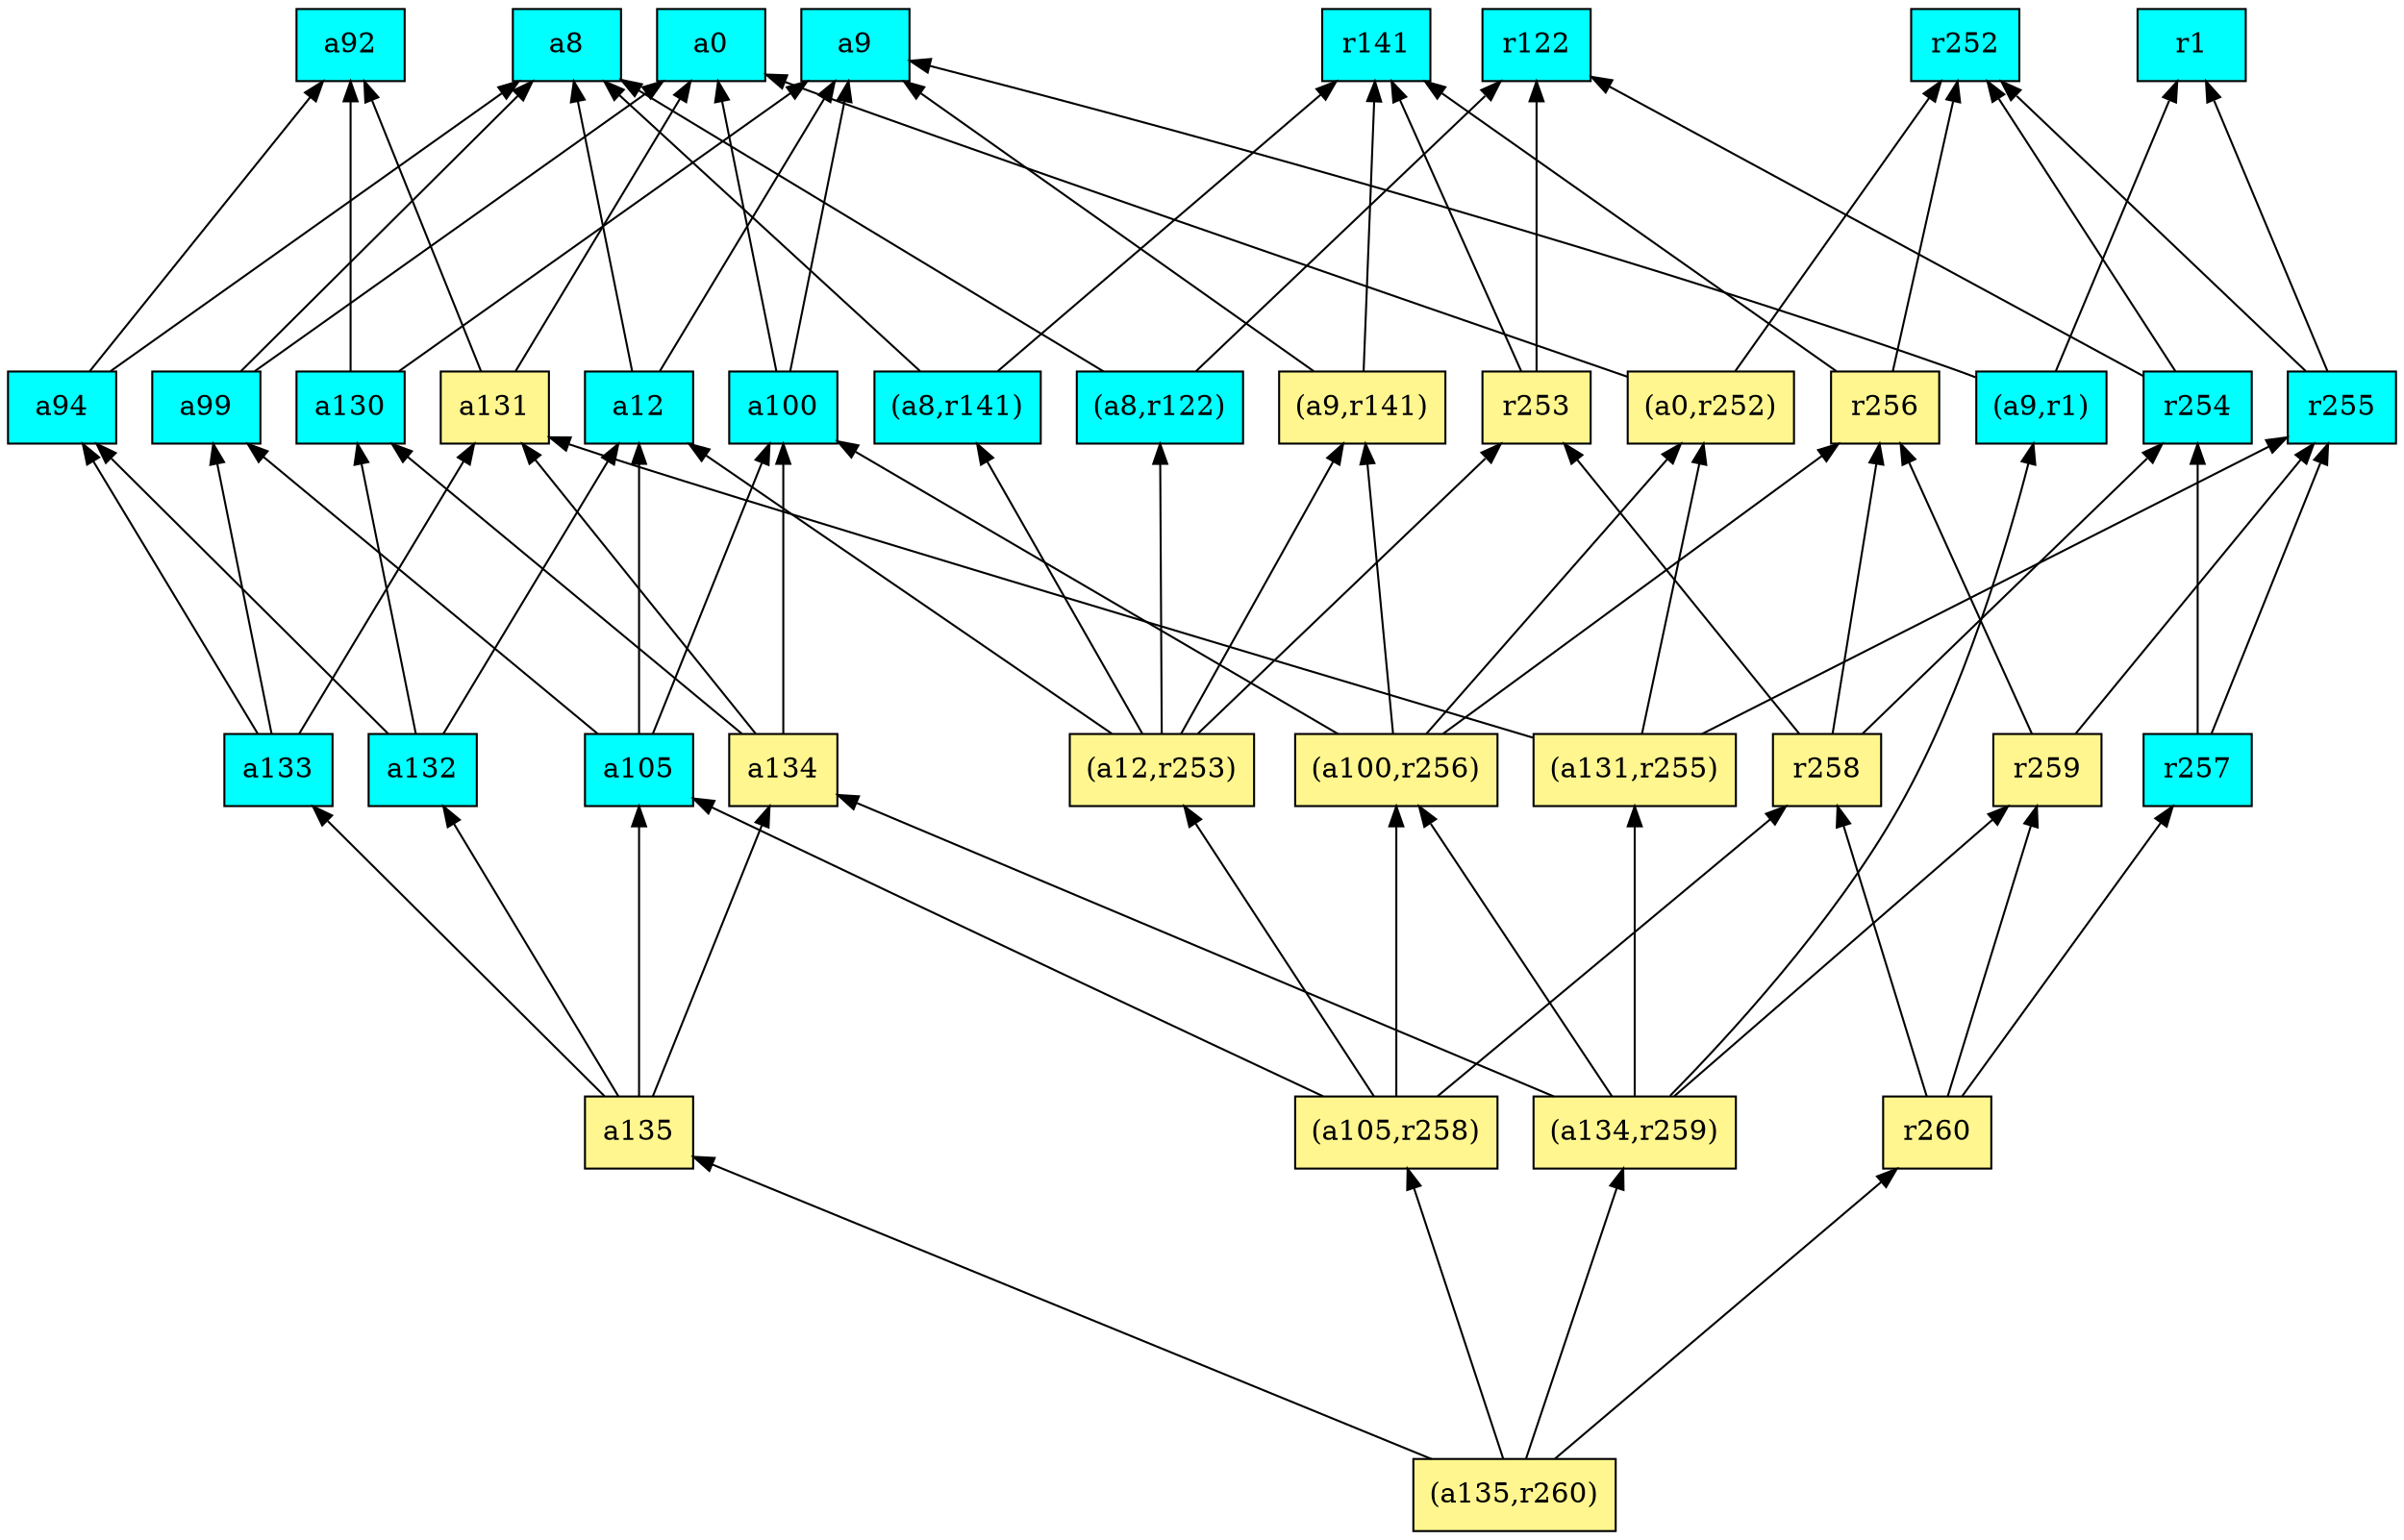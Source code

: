 digraph G {
rankdir=BT;ranksep="2.0";
"a92" [shape=record,fillcolor=cyan,style=filled,label="{a92}"];
"r255" [shape=record,fillcolor=cyan,style=filled,label="{r255}"];
"r141" [shape=record,fillcolor=cyan,style=filled,label="{r141}"];
"a8" [shape=record,fillcolor=cyan,style=filled,label="{a8}"];
"r254" [shape=record,fillcolor=cyan,style=filled,label="{r254}"];
"(a135,r260)" [shape=record,fillcolor=khaki1,style=filled,label="{(a135,r260)}"];
"(a12,r253)" [shape=record,fillcolor=khaki1,style=filled,label="{(a12,r253)}"];
"r257" [shape=record,fillcolor=cyan,style=filled,label="{r257}"];
"a134" [shape=record,fillcolor=khaki1,style=filled,label="{a134}"];
"(a0,r252)" [shape=record,fillcolor=khaki1,style=filled,label="{(a0,r252)}"];
"a135" [shape=record,fillcolor=khaki1,style=filled,label="{a135}"];
"r259" [shape=record,fillcolor=khaki1,style=filled,label="{r259}"];
"(a105,r258)" [shape=record,fillcolor=khaki1,style=filled,label="{(a105,r258)}"];
"a132" [shape=record,fillcolor=cyan,style=filled,label="{a132}"];
"(a134,r259)" [shape=record,fillcolor=khaki1,style=filled,label="{(a134,r259)}"];
"a131" [shape=record,fillcolor=khaki1,style=filled,label="{a131}"];
"r253" [shape=record,fillcolor=khaki1,style=filled,label="{r253}"];
"r122" [shape=record,fillcolor=cyan,style=filled,label="{r122}"];
"r260" [shape=record,fillcolor=khaki1,style=filled,label="{r260}"];
"(a9,r1)" [shape=record,fillcolor=cyan,style=filled,label="{(a9,r1)}"];
"a9" [shape=record,fillcolor=cyan,style=filled,label="{a9}"];
"r258" [shape=record,fillcolor=khaki1,style=filled,label="{r258}"];
"a94" [shape=record,fillcolor=cyan,style=filled,label="{a94}"];
"(a8,r122)" [shape=record,fillcolor=cyan,style=filled,label="{(a8,r122)}"];
"a100" [shape=record,fillcolor=cyan,style=filled,label="{a100}"];
"r256" [shape=record,fillcolor=khaki1,style=filled,label="{r256}"];
"(a131,r255)" [shape=record,fillcolor=khaki1,style=filled,label="{(a131,r255)}"];
"a130" [shape=record,fillcolor=cyan,style=filled,label="{a130}"];
"a105" [shape=record,fillcolor=cyan,style=filled,label="{a105}"];
"a99" [shape=record,fillcolor=cyan,style=filled,label="{a99}"];
"(a8,r141)" [shape=record,fillcolor=cyan,style=filled,label="{(a8,r141)}"];
"(a100,r256)" [shape=record,fillcolor=khaki1,style=filled,label="{(a100,r256)}"];
"a133" [shape=record,fillcolor=cyan,style=filled,label="{a133}"];
"(a9,r141)" [shape=record,fillcolor=khaki1,style=filled,label="{(a9,r141)}"];
"r1" [shape=record,fillcolor=cyan,style=filled,label="{r1}"];
"a0" [shape=record,fillcolor=cyan,style=filled,label="{a0}"];
"a12" [shape=record,fillcolor=cyan,style=filled,label="{a12}"];
"r252" [shape=record,fillcolor=cyan,style=filled,label="{r252}"];
"r255" -> "r1"
"r255" -> "r252"
"r254" -> "r122"
"r254" -> "r252"
"(a135,r260)" -> "(a134,r259)"
"(a135,r260)" -> "r260"
"(a135,r260)" -> "a135"
"(a135,r260)" -> "(a105,r258)"
"(a12,r253)" -> "r253"
"(a12,r253)" -> "a12"
"(a12,r253)" -> "(a8,r141)"
"(a12,r253)" -> "(a9,r141)"
"(a12,r253)" -> "(a8,r122)"
"r257" -> "r255"
"r257" -> "r254"
"a134" -> "a100"
"a134" -> "a131"
"a134" -> "a130"
"(a0,r252)" -> "a0"
"(a0,r252)" -> "r252"
"a135" -> "a105"
"a135" -> "a134"
"a135" -> "a133"
"a135" -> "a132"
"r259" -> "r255"
"r259" -> "r256"
"(a105,r258)" -> "a105"
"(a105,r258)" -> "(a12,r253)"
"(a105,r258)" -> "r258"
"(a105,r258)" -> "(a100,r256)"
"a132" -> "a130"
"a132" -> "a94"
"a132" -> "a12"
"(a134,r259)" -> "(a9,r1)"
"(a134,r259)" -> "a134"
"(a134,r259)" -> "(a100,r256)"
"(a134,r259)" -> "r259"
"(a134,r259)" -> "(a131,r255)"
"a131" -> "a92"
"a131" -> "a0"
"r253" -> "r122"
"r253" -> "r141"
"r260" -> "r258"
"r260" -> "r259"
"r260" -> "r257"
"(a9,r1)" -> "r1"
"(a9,r1)" -> "a9"
"r258" -> "r256"
"r258" -> "r253"
"r258" -> "r254"
"a94" -> "a92"
"a94" -> "a8"
"(a8,r122)" -> "r122"
"(a8,r122)" -> "a8"
"a100" -> "a0"
"a100" -> "a9"
"r256" -> "r141"
"r256" -> "r252"
"(a131,r255)" -> "(a0,r252)"
"(a131,r255)" -> "r255"
"(a131,r255)" -> "a131"
"a130" -> "a92"
"a130" -> "a9"
"a105" -> "a100"
"a105" -> "a99"
"a105" -> "a12"
"a99" -> "a0"
"a99" -> "a8"
"(a8,r141)" -> "r141"
"(a8,r141)" -> "a8"
"(a100,r256)" -> "a100"
"(a100,r256)" -> "(a0,r252)"
"(a100,r256)" -> "r256"
"(a100,r256)" -> "(a9,r141)"
"a133" -> "a131"
"a133" -> "a99"
"a133" -> "a94"
"(a9,r141)" -> "r141"
"(a9,r141)" -> "a9"
"a12" -> "a8"
"a12" -> "a9"
}